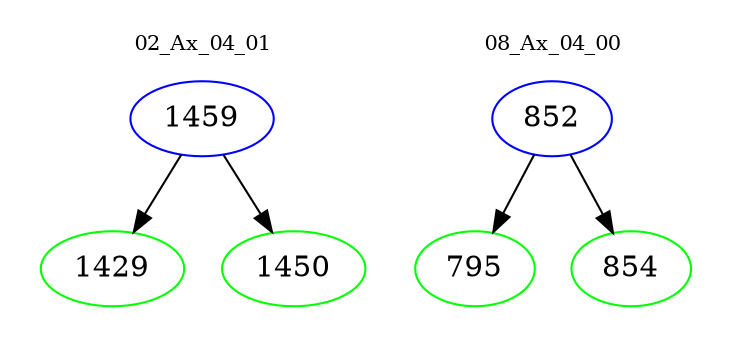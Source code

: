 digraph{
subgraph cluster_0 {
color = white
label = "02_Ax_04_01";
fontsize=10;
T0_1459 [label="1459", color="blue"]
T0_1459 -> T0_1429 [color="black"]
T0_1429 [label="1429", color="green"]
T0_1459 -> T0_1450 [color="black"]
T0_1450 [label="1450", color="green"]
}
subgraph cluster_1 {
color = white
label = "08_Ax_04_00";
fontsize=10;
T1_852 [label="852", color="blue"]
T1_852 -> T1_795 [color="black"]
T1_795 [label="795", color="green"]
T1_852 -> T1_854 [color="black"]
T1_854 [label="854", color="green"]
}
}
